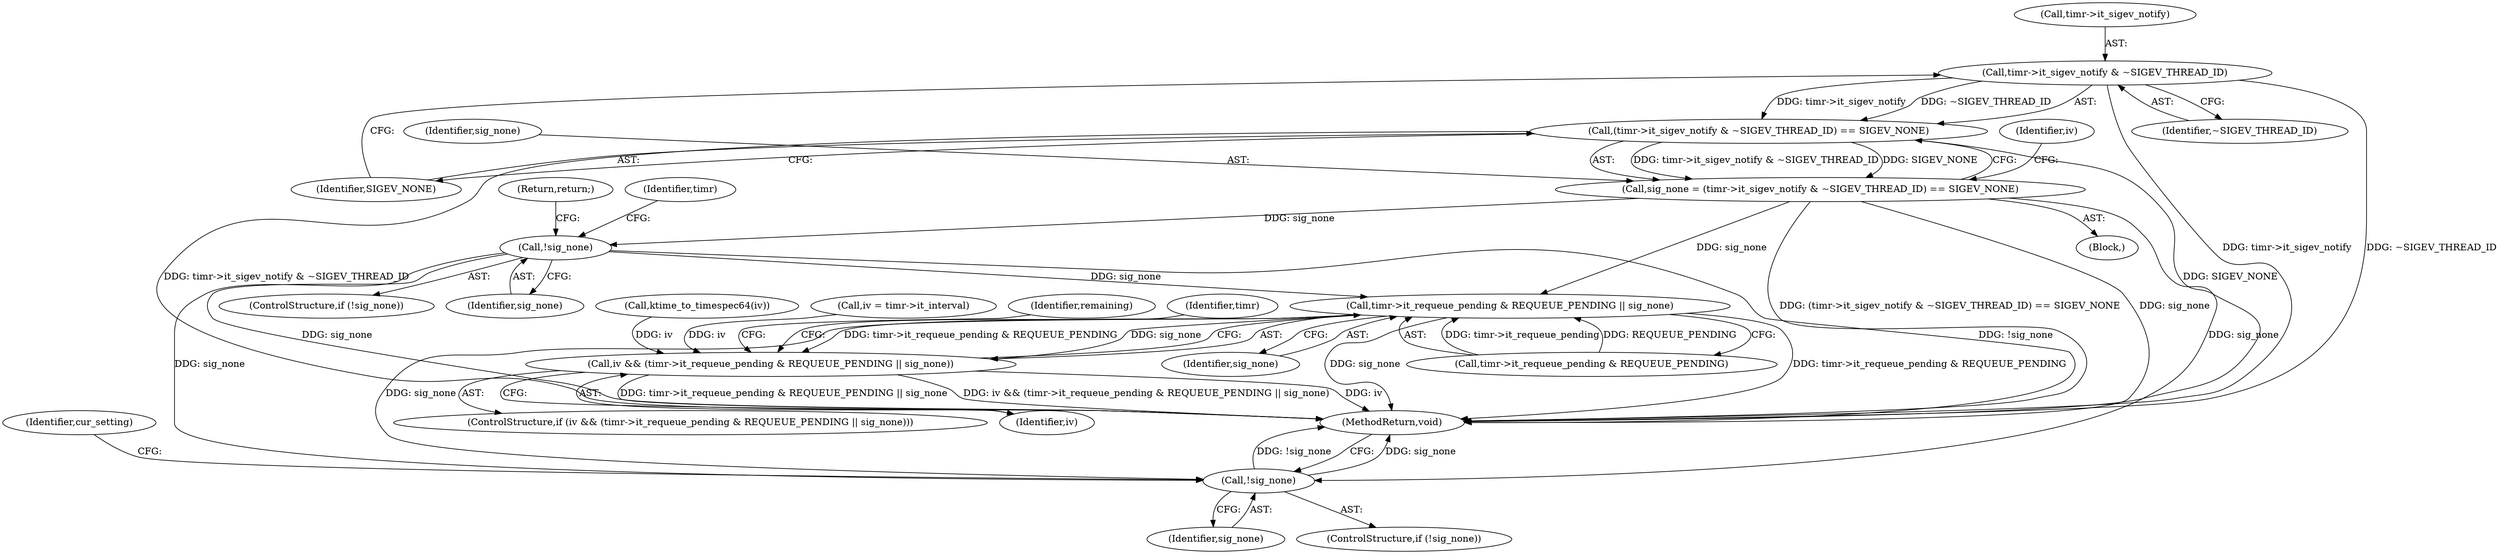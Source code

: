 digraph "0_linux_cef31d9af908243421258f1df35a4a644604efbe@pointer" {
"1000124" [label="(Call,timr->it_sigev_notify & ~SIGEV_THREAD_ID)"];
"1000123" [label="(Call,(timr->it_sigev_notify & ~SIGEV_THREAD_ID) == SIGEV_NONE)"];
"1000121" [label="(Call,sig_none = (timr->it_sigev_notify & ~SIGEV_THREAD_ID) == SIGEV_NONE)"];
"1000152" [label="(Call,!sig_none)"];
"1000168" [label="(Call,timr->it_requeue_pending & REQUEUE_PENDING || sig_none)"];
"1000166" [label="(Call,iv && (timr->it_requeue_pending & REQUEUE_PENDING || sig_none))"];
"1000193" [label="(Call,!sig_none)"];
"1000125" [label="(Call,timr->it_sigev_notify)"];
"1000165" [label="(ControlStructure,if (iv && (timr->it_requeue_pending & REQUEUE_PENDING || sig_none)))"];
"1000210" [label="(MethodReturn,void)"];
"1000183" [label="(Identifier,remaining)"];
"1000153" [label="(Identifier,sig_none)"];
"1000193" [label="(Call,!sig_none)"];
"1000194" [label="(Identifier,sig_none)"];
"1000198" [label="(Identifier,cur_setting)"];
"1000157" [label="(Identifier,timr)"];
"1000177" [label="(Identifier,timr)"];
"1000123" [label="(Call,(timr->it_sigev_notify & ~SIGEV_THREAD_ID) == SIGEV_NONE)"];
"1000122" [label="(Identifier,sig_none)"];
"1000152" [label="(Call,!sig_none)"];
"1000154" [label="(Return,return;)"];
"1000151" [label="(ControlStructure,if (!sig_none))"];
"1000129" [label="(Identifier,SIGEV_NONE)"];
"1000167" [label="(Identifier,iv)"];
"1000109" [label="(Block,)"];
"1000124" [label="(Call,timr->it_sigev_notify & ~SIGEV_THREAD_ID)"];
"1000192" [label="(ControlStructure,if (!sig_none))"];
"1000142" [label="(Call,ktime_to_timespec64(iv))"];
"1000130" [label="(Call,iv = timr->it_interval)"];
"1000169" [label="(Call,timr->it_requeue_pending & REQUEUE_PENDING)"];
"1000131" [label="(Identifier,iv)"];
"1000121" [label="(Call,sig_none = (timr->it_sigev_notify & ~SIGEV_THREAD_ID) == SIGEV_NONE)"];
"1000128" [label="(Identifier,~SIGEV_THREAD_ID)"];
"1000168" [label="(Call,timr->it_requeue_pending & REQUEUE_PENDING || sig_none)"];
"1000166" [label="(Call,iv && (timr->it_requeue_pending & REQUEUE_PENDING || sig_none))"];
"1000174" [label="(Identifier,sig_none)"];
"1000124" -> "1000123"  [label="AST: "];
"1000124" -> "1000128"  [label="CFG: "];
"1000125" -> "1000124"  [label="AST: "];
"1000128" -> "1000124"  [label="AST: "];
"1000129" -> "1000124"  [label="CFG: "];
"1000124" -> "1000210"  [label="DDG: timr->it_sigev_notify"];
"1000124" -> "1000210"  [label="DDG: ~SIGEV_THREAD_ID"];
"1000124" -> "1000123"  [label="DDG: timr->it_sigev_notify"];
"1000124" -> "1000123"  [label="DDG: ~SIGEV_THREAD_ID"];
"1000123" -> "1000121"  [label="AST: "];
"1000123" -> "1000129"  [label="CFG: "];
"1000129" -> "1000123"  [label="AST: "];
"1000121" -> "1000123"  [label="CFG: "];
"1000123" -> "1000210"  [label="DDG: SIGEV_NONE"];
"1000123" -> "1000210"  [label="DDG: timr->it_sigev_notify & ~SIGEV_THREAD_ID"];
"1000123" -> "1000121"  [label="DDG: timr->it_sigev_notify & ~SIGEV_THREAD_ID"];
"1000123" -> "1000121"  [label="DDG: SIGEV_NONE"];
"1000121" -> "1000109"  [label="AST: "];
"1000122" -> "1000121"  [label="AST: "];
"1000131" -> "1000121"  [label="CFG: "];
"1000121" -> "1000210"  [label="DDG: sig_none"];
"1000121" -> "1000210"  [label="DDG: (timr->it_sigev_notify & ~SIGEV_THREAD_ID) == SIGEV_NONE"];
"1000121" -> "1000152"  [label="DDG: sig_none"];
"1000121" -> "1000168"  [label="DDG: sig_none"];
"1000121" -> "1000193"  [label="DDG: sig_none"];
"1000152" -> "1000151"  [label="AST: "];
"1000152" -> "1000153"  [label="CFG: "];
"1000153" -> "1000152"  [label="AST: "];
"1000154" -> "1000152"  [label="CFG: "];
"1000157" -> "1000152"  [label="CFG: "];
"1000152" -> "1000210"  [label="DDG: sig_none"];
"1000152" -> "1000210"  [label="DDG: !sig_none"];
"1000152" -> "1000168"  [label="DDG: sig_none"];
"1000152" -> "1000193"  [label="DDG: sig_none"];
"1000168" -> "1000166"  [label="AST: "];
"1000168" -> "1000169"  [label="CFG: "];
"1000168" -> "1000174"  [label="CFG: "];
"1000169" -> "1000168"  [label="AST: "];
"1000174" -> "1000168"  [label="AST: "];
"1000166" -> "1000168"  [label="CFG: "];
"1000168" -> "1000210"  [label="DDG: timr->it_requeue_pending & REQUEUE_PENDING"];
"1000168" -> "1000210"  [label="DDG: sig_none"];
"1000168" -> "1000166"  [label="DDG: timr->it_requeue_pending & REQUEUE_PENDING"];
"1000168" -> "1000166"  [label="DDG: sig_none"];
"1000169" -> "1000168"  [label="DDG: timr->it_requeue_pending"];
"1000169" -> "1000168"  [label="DDG: REQUEUE_PENDING"];
"1000168" -> "1000193"  [label="DDG: sig_none"];
"1000166" -> "1000165"  [label="AST: "];
"1000166" -> "1000167"  [label="CFG: "];
"1000167" -> "1000166"  [label="AST: "];
"1000177" -> "1000166"  [label="CFG: "];
"1000183" -> "1000166"  [label="CFG: "];
"1000166" -> "1000210"  [label="DDG: timr->it_requeue_pending & REQUEUE_PENDING || sig_none"];
"1000166" -> "1000210"  [label="DDG: iv && (timr->it_requeue_pending & REQUEUE_PENDING || sig_none)"];
"1000166" -> "1000210"  [label="DDG: iv"];
"1000142" -> "1000166"  [label="DDG: iv"];
"1000130" -> "1000166"  [label="DDG: iv"];
"1000193" -> "1000192"  [label="AST: "];
"1000193" -> "1000194"  [label="CFG: "];
"1000194" -> "1000193"  [label="AST: "];
"1000198" -> "1000193"  [label="CFG: "];
"1000210" -> "1000193"  [label="CFG: "];
"1000193" -> "1000210"  [label="DDG: sig_none"];
"1000193" -> "1000210"  [label="DDG: !sig_none"];
}
